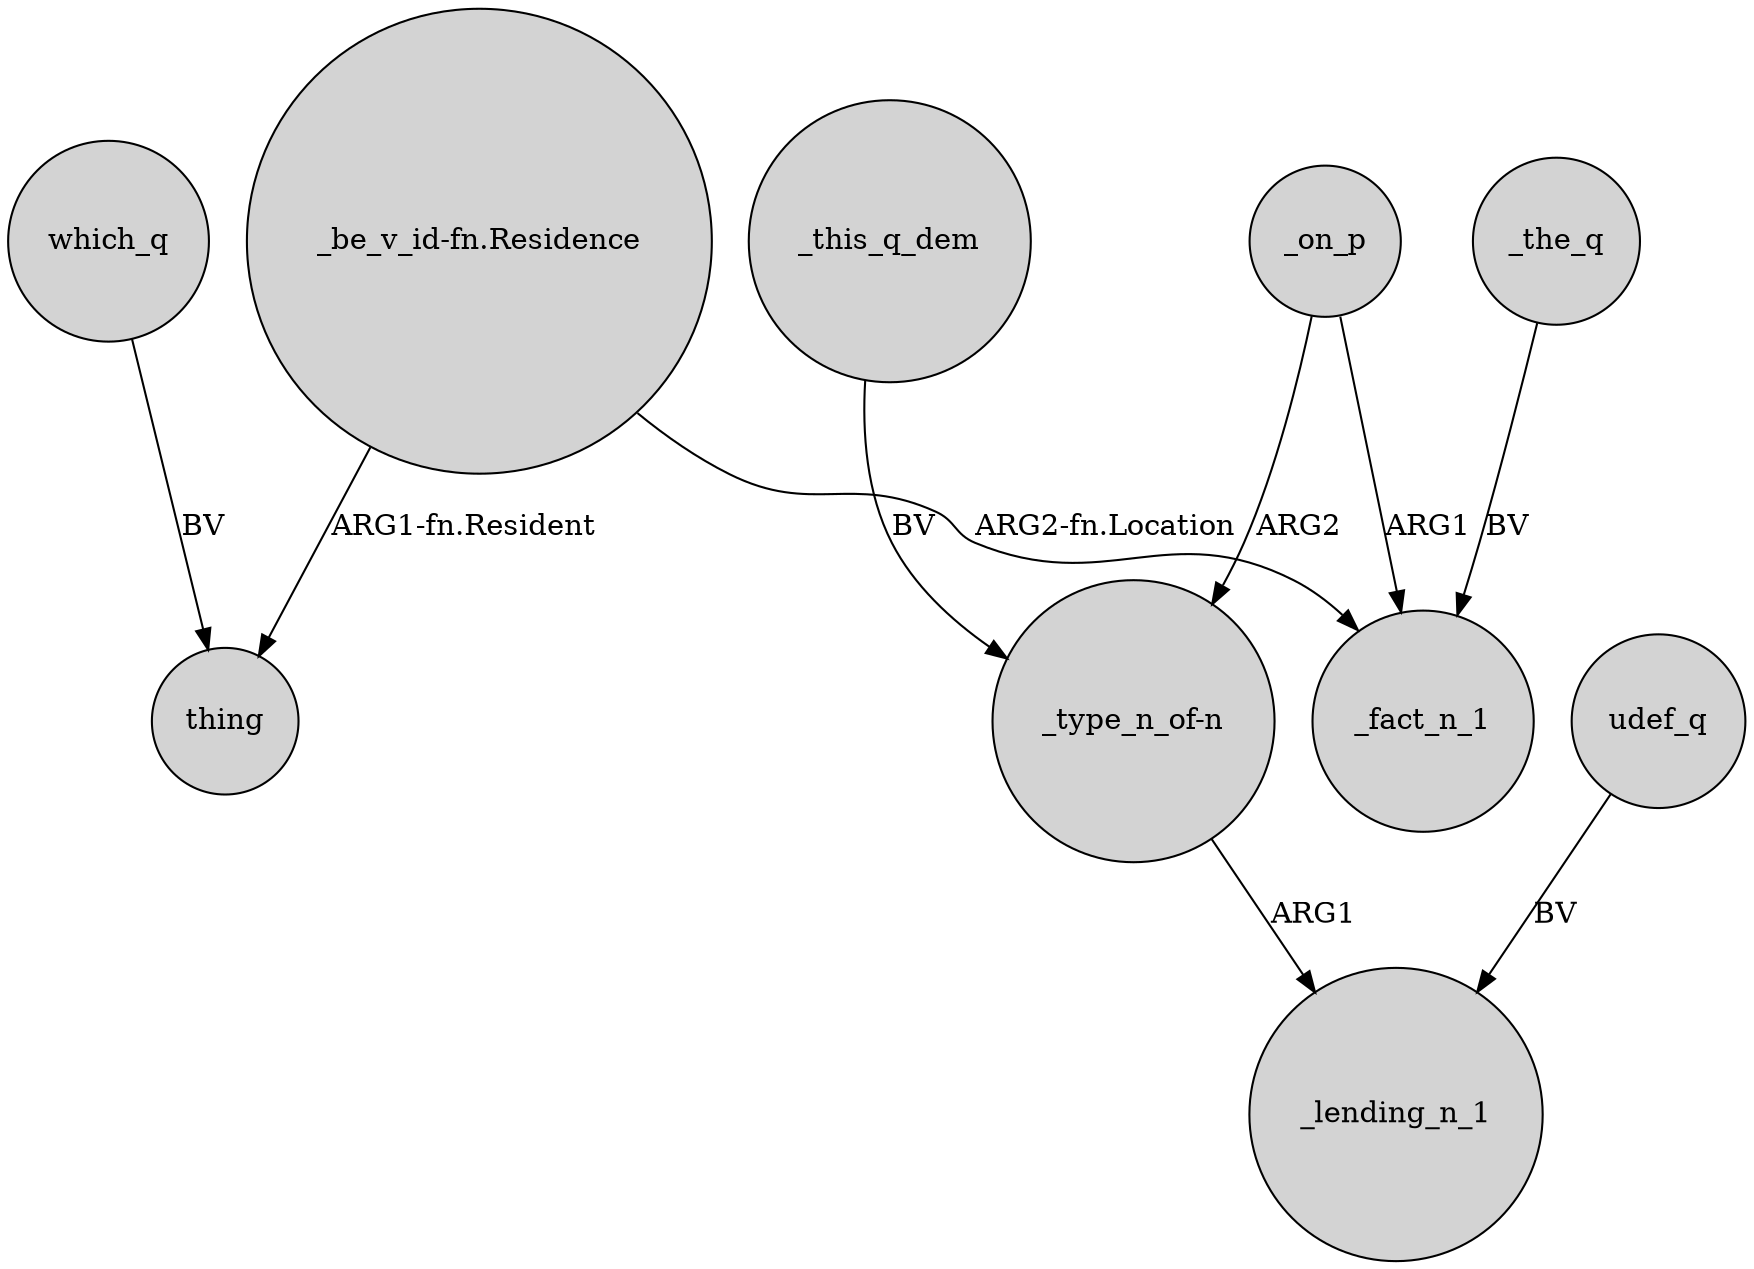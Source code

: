 digraph {
	node [shape=circle style=filled]
	"_be_v_id-fn.Residence" -> _fact_n_1 [label="ARG2-fn.Location"]
	_on_p -> "_type_n_of-n" [label=ARG2]
	_the_q -> _fact_n_1 [label=BV]
	udef_q -> _lending_n_1 [label=BV]
	_this_q_dem -> "_type_n_of-n" [label=BV]
	"_type_n_of-n" -> _lending_n_1 [label=ARG1]
	"_be_v_id-fn.Residence" -> thing [label="ARG1-fn.Resident"]
	_on_p -> _fact_n_1 [label=ARG1]
	which_q -> thing [label=BV]
}
